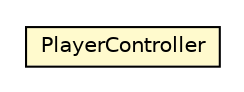 #!/usr/local/bin/dot
#
# Class diagram 
# Generated by UMLGraph version 5.1 (http://www.umlgraph.org/)
#

digraph G {
	edge [fontname="Helvetica",fontsize=10,labelfontname="Helvetica",labelfontsize=10];
	node [fontname="Helvetica",fontsize=10,shape=plaintext];
	nodesep=0.25;
	ranksep=0.5;
	// com.nikolay.tictactoe.controller.PlayerController
	c418 [label=<<table title="com.nikolay.tictactoe.controller.PlayerController" border="0" cellborder="1" cellspacing="0" cellpadding="2" port="p" bgcolor="lemonChiffon" href="./PlayerController.html">
		<tr><td><table border="0" cellspacing="0" cellpadding="1">
<tr><td align="center" balign="center"> PlayerController </td></tr>
		</table></td></tr>
		</table>>, fontname="Helvetica", fontcolor="black", fontsize=10.0];
}

